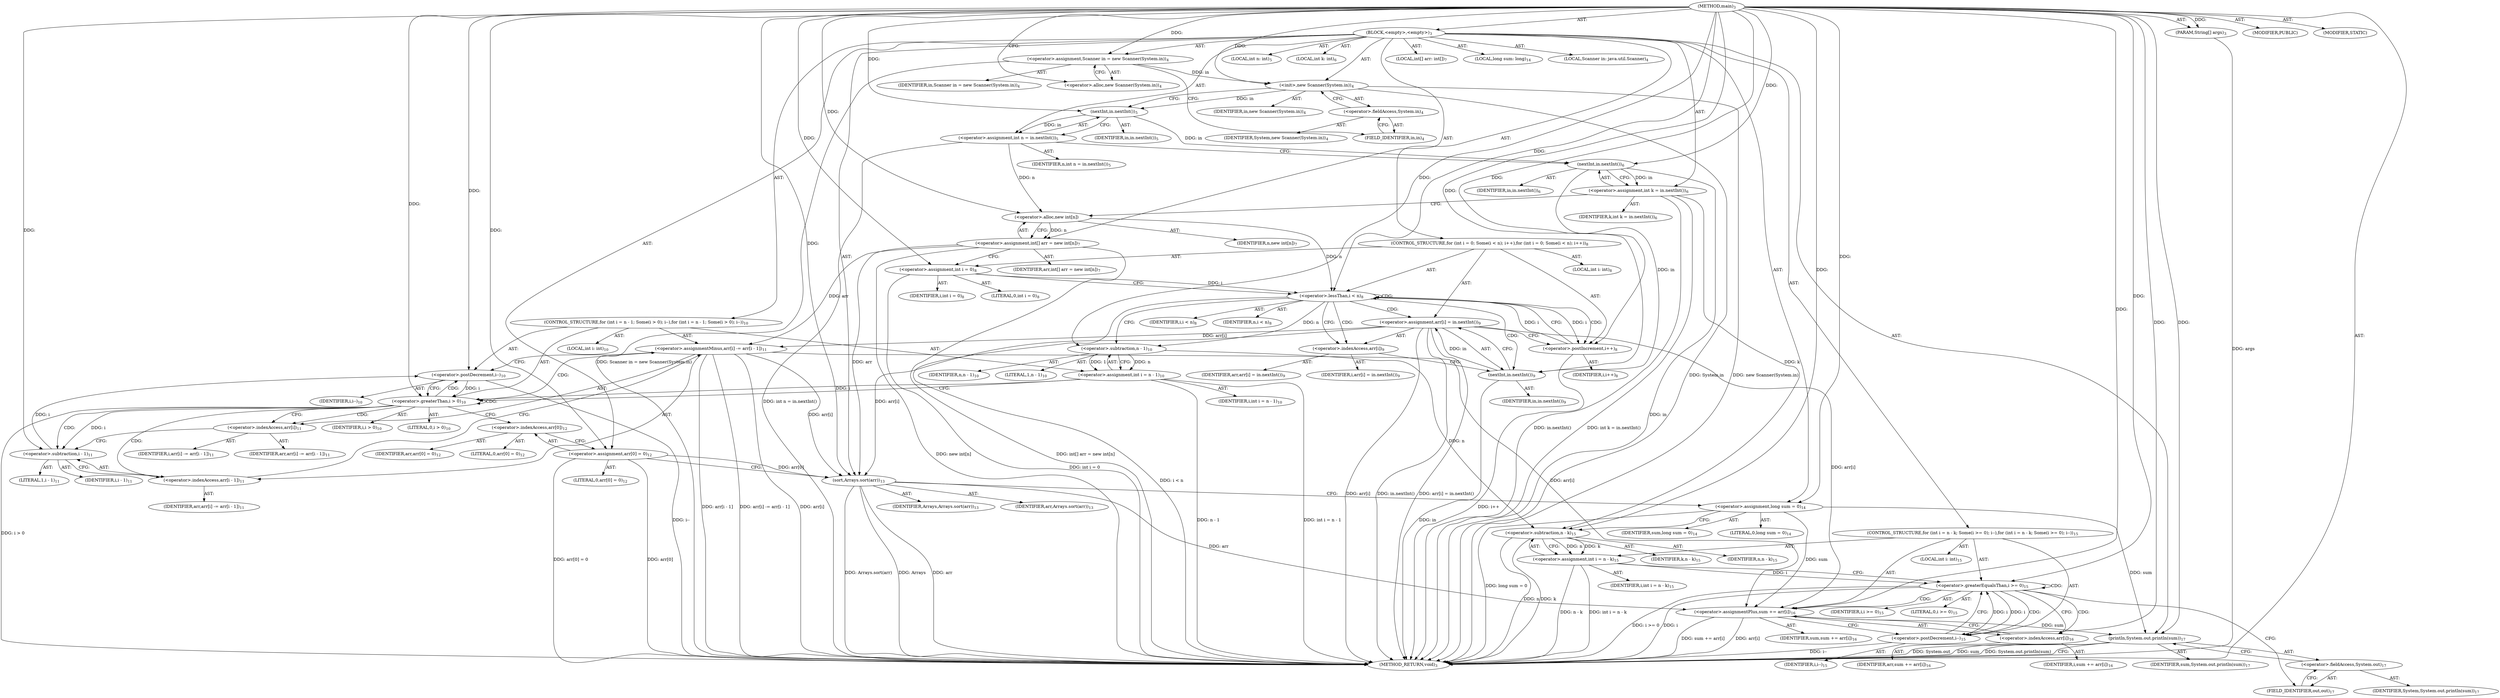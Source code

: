 digraph "main" {  
"19" [label = <(METHOD,main)<SUB>3</SUB>> ]
"20" [label = <(PARAM,String[] args)<SUB>3</SUB>> ]
"21" [label = <(BLOCK,&lt;empty&gt;,&lt;empty&gt;)<SUB>3</SUB>> ]
"4" [label = <(LOCAL,Scanner in: java.util.Scanner)<SUB>4</SUB>> ]
"22" [label = <(&lt;operator&gt;.assignment,Scanner in = new Scanner(System.in))<SUB>4</SUB>> ]
"23" [label = <(IDENTIFIER,in,Scanner in = new Scanner(System.in))<SUB>4</SUB>> ]
"24" [label = <(&lt;operator&gt;.alloc,new Scanner(System.in))<SUB>4</SUB>> ]
"25" [label = <(&lt;init&gt;,new Scanner(System.in))<SUB>4</SUB>> ]
"3" [label = <(IDENTIFIER,in,new Scanner(System.in))<SUB>4</SUB>> ]
"26" [label = <(&lt;operator&gt;.fieldAccess,System.in)<SUB>4</SUB>> ]
"27" [label = <(IDENTIFIER,System,new Scanner(System.in))<SUB>4</SUB>> ]
"28" [label = <(FIELD_IDENTIFIER,in,in)<SUB>4</SUB>> ]
"29" [label = <(LOCAL,int n: int)<SUB>5</SUB>> ]
"30" [label = <(&lt;operator&gt;.assignment,int n = in.nextInt())<SUB>5</SUB>> ]
"31" [label = <(IDENTIFIER,n,int n = in.nextInt())<SUB>5</SUB>> ]
"32" [label = <(nextInt,in.nextInt())<SUB>5</SUB>> ]
"33" [label = <(IDENTIFIER,in,in.nextInt())<SUB>5</SUB>> ]
"34" [label = <(LOCAL,int k: int)<SUB>6</SUB>> ]
"35" [label = <(&lt;operator&gt;.assignment,int k = in.nextInt())<SUB>6</SUB>> ]
"36" [label = <(IDENTIFIER,k,int k = in.nextInt())<SUB>6</SUB>> ]
"37" [label = <(nextInt,in.nextInt())<SUB>6</SUB>> ]
"38" [label = <(IDENTIFIER,in,in.nextInt())<SUB>6</SUB>> ]
"39" [label = <(LOCAL,int[] arr: int[])<SUB>7</SUB>> ]
"40" [label = <(&lt;operator&gt;.assignment,int[] arr = new int[n])<SUB>7</SUB>> ]
"41" [label = <(IDENTIFIER,arr,int[] arr = new int[n])<SUB>7</SUB>> ]
"42" [label = <(&lt;operator&gt;.alloc,new int[n])> ]
"43" [label = <(IDENTIFIER,n,new int[n])<SUB>7</SUB>> ]
"44" [label = <(CONTROL_STRUCTURE,for (int i = 0; Some(i &lt; n); i++),for (int i = 0; Some(i &lt; n); i++))<SUB>8</SUB>> ]
"45" [label = <(LOCAL,int i: int)<SUB>8</SUB>> ]
"46" [label = <(&lt;operator&gt;.assignment,int i = 0)<SUB>8</SUB>> ]
"47" [label = <(IDENTIFIER,i,int i = 0)<SUB>8</SUB>> ]
"48" [label = <(LITERAL,0,int i = 0)<SUB>8</SUB>> ]
"49" [label = <(&lt;operator&gt;.lessThan,i &lt; n)<SUB>8</SUB>> ]
"50" [label = <(IDENTIFIER,i,i &lt; n)<SUB>8</SUB>> ]
"51" [label = <(IDENTIFIER,n,i &lt; n)<SUB>8</SUB>> ]
"52" [label = <(&lt;operator&gt;.postIncrement,i++)<SUB>8</SUB>> ]
"53" [label = <(IDENTIFIER,i,i++)<SUB>8</SUB>> ]
"54" [label = <(&lt;operator&gt;.assignment,arr[i] = in.nextInt())<SUB>9</SUB>> ]
"55" [label = <(&lt;operator&gt;.indexAccess,arr[i])<SUB>9</SUB>> ]
"56" [label = <(IDENTIFIER,arr,arr[i] = in.nextInt())<SUB>9</SUB>> ]
"57" [label = <(IDENTIFIER,i,arr[i] = in.nextInt())<SUB>9</SUB>> ]
"58" [label = <(nextInt,in.nextInt())<SUB>9</SUB>> ]
"59" [label = <(IDENTIFIER,in,in.nextInt())<SUB>9</SUB>> ]
"60" [label = <(CONTROL_STRUCTURE,for (int i = n - 1; Some(i &gt; 0); i--),for (int i = n - 1; Some(i &gt; 0); i--))<SUB>10</SUB>> ]
"61" [label = <(LOCAL,int i: int)<SUB>10</SUB>> ]
"62" [label = <(&lt;operator&gt;.assignment,int i = n - 1)<SUB>10</SUB>> ]
"63" [label = <(IDENTIFIER,i,int i = n - 1)<SUB>10</SUB>> ]
"64" [label = <(&lt;operator&gt;.subtraction,n - 1)<SUB>10</SUB>> ]
"65" [label = <(IDENTIFIER,n,n - 1)<SUB>10</SUB>> ]
"66" [label = <(LITERAL,1,n - 1)<SUB>10</SUB>> ]
"67" [label = <(&lt;operator&gt;.greaterThan,i &gt; 0)<SUB>10</SUB>> ]
"68" [label = <(IDENTIFIER,i,i &gt; 0)<SUB>10</SUB>> ]
"69" [label = <(LITERAL,0,i &gt; 0)<SUB>10</SUB>> ]
"70" [label = <(&lt;operator&gt;.postDecrement,i--)<SUB>10</SUB>> ]
"71" [label = <(IDENTIFIER,i,i--)<SUB>10</SUB>> ]
"72" [label = <(&lt;operator&gt;.assignmentMinus,arr[i] -= arr[i - 1])<SUB>11</SUB>> ]
"73" [label = <(&lt;operator&gt;.indexAccess,arr[i])<SUB>11</SUB>> ]
"74" [label = <(IDENTIFIER,arr,arr[i] -= arr[i - 1])<SUB>11</SUB>> ]
"75" [label = <(IDENTIFIER,i,arr[i] -= arr[i - 1])<SUB>11</SUB>> ]
"76" [label = <(&lt;operator&gt;.indexAccess,arr[i - 1])<SUB>11</SUB>> ]
"77" [label = <(IDENTIFIER,arr,arr[i] -= arr[i - 1])<SUB>11</SUB>> ]
"78" [label = <(&lt;operator&gt;.subtraction,i - 1)<SUB>11</SUB>> ]
"79" [label = <(IDENTIFIER,i,i - 1)<SUB>11</SUB>> ]
"80" [label = <(LITERAL,1,i - 1)<SUB>11</SUB>> ]
"81" [label = <(&lt;operator&gt;.assignment,arr[0] = 0)<SUB>12</SUB>> ]
"82" [label = <(&lt;operator&gt;.indexAccess,arr[0])<SUB>12</SUB>> ]
"83" [label = <(IDENTIFIER,arr,arr[0] = 0)<SUB>12</SUB>> ]
"84" [label = <(LITERAL,0,arr[0] = 0)<SUB>12</SUB>> ]
"85" [label = <(LITERAL,0,arr[0] = 0)<SUB>12</SUB>> ]
"86" [label = <(sort,Arrays.sort(arr))<SUB>13</SUB>> ]
"87" [label = <(IDENTIFIER,Arrays,Arrays.sort(arr))<SUB>13</SUB>> ]
"88" [label = <(IDENTIFIER,arr,Arrays.sort(arr))<SUB>13</SUB>> ]
"89" [label = <(LOCAL,long sum: long)<SUB>14</SUB>> ]
"90" [label = <(&lt;operator&gt;.assignment,long sum = 0)<SUB>14</SUB>> ]
"91" [label = <(IDENTIFIER,sum,long sum = 0)<SUB>14</SUB>> ]
"92" [label = <(LITERAL,0,long sum = 0)<SUB>14</SUB>> ]
"93" [label = <(CONTROL_STRUCTURE,for (int i = n - k; Some(i &gt;= 0); i--),for (int i = n - k; Some(i &gt;= 0); i--))<SUB>15</SUB>> ]
"94" [label = <(LOCAL,int i: int)<SUB>15</SUB>> ]
"95" [label = <(&lt;operator&gt;.assignment,int i = n - k)<SUB>15</SUB>> ]
"96" [label = <(IDENTIFIER,i,int i = n - k)<SUB>15</SUB>> ]
"97" [label = <(&lt;operator&gt;.subtraction,n - k)<SUB>15</SUB>> ]
"98" [label = <(IDENTIFIER,n,n - k)<SUB>15</SUB>> ]
"99" [label = <(IDENTIFIER,k,n - k)<SUB>15</SUB>> ]
"100" [label = <(&lt;operator&gt;.greaterEqualsThan,i &gt;= 0)<SUB>15</SUB>> ]
"101" [label = <(IDENTIFIER,i,i &gt;= 0)<SUB>15</SUB>> ]
"102" [label = <(LITERAL,0,i &gt;= 0)<SUB>15</SUB>> ]
"103" [label = <(&lt;operator&gt;.postDecrement,i--)<SUB>15</SUB>> ]
"104" [label = <(IDENTIFIER,i,i--)<SUB>15</SUB>> ]
"105" [label = <(&lt;operator&gt;.assignmentPlus,sum += arr[i])<SUB>16</SUB>> ]
"106" [label = <(IDENTIFIER,sum,sum += arr[i])<SUB>16</SUB>> ]
"107" [label = <(&lt;operator&gt;.indexAccess,arr[i])<SUB>16</SUB>> ]
"108" [label = <(IDENTIFIER,arr,sum += arr[i])<SUB>16</SUB>> ]
"109" [label = <(IDENTIFIER,i,sum += arr[i])<SUB>16</SUB>> ]
"110" [label = <(println,System.out.println(sum))<SUB>17</SUB>> ]
"111" [label = <(&lt;operator&gt;.fieldAccess,System.out)<SUB>17</SUB>> ]
"112" [label = <(IDENTIFIER,System,System.out.println(sum))<SUB>17</SUB>> ]
"113" [label = <(FIELD_IDENTIFIER,out,out)<SUB>17</SUB>> ]
"114" [label = <(IDENTIFIER,sum,System.out.println(sum))<SUB>17</SUB>> ]
"115" [label = <(MODIFIER,PUBLIC)> ]
"116" [label = <(MODIFIER,STATIC)> ]
"117" [label = <(METHOD_RETURN,void)<SUB>3</SUB>> ]
  "19" -> "20"  [ label = "AST: "] 
  "19" -> "21"  [ label = "AST: "] 
  "19" -> "115"  [ label = "AST: "] 
  "19" -> "116"  [ label = "AST: "] 
  "19" -> "117"  [ label = "AST: "] 
  "21" -> "4"  [ label = "AST: "] 
  "21" -> "22"  [ label = "AST: "] 
  "21" -> "25"  [ label = "AST: "] 
  "21" -> "29"  [ label = "AST: "] 
  "21" -> "30"  [ label = "AST: "] 
  "21" -> "34"  [ label = "AST: "] 
  "21" -> "35"  [ label = "AST: "] 
  "21" -> "39"  [ label = "AST: "] 
  "21" -> "40"  [ label = "AST: "] 
  "21" -> "44"  [ label = "AST: "] 
  "21" -> "60"  [ label = "AST: "] 
  "21" -> "81"  [ label = "AST: "] 
  "21" -> "86"  [ label = "AST: "] 
  "21" -> "89"  [ label = "AST: "] 
  "21" -> "90"  [ label = "AST: "] 
  "21" -> "93"  [ label = "AST: "] 
  "21" -> "110"  [ label = "AST: "] 
  "22" -> "23"  [ label = "AST: "] 
  "22" -> "24"  [ label = "AST: "] 
  "25" -> "3"  [ label = "AST: "] 
  "25" -> "26"  [ label = "AST: "] 
  "26" -> "27"  [ label = "AST: "] 
  "26" -> "28"  [ label = "AST: "] 
  "30" -> "31"  [ label = "AST: "] 
  "30" -> "32"  [ label = "AST: "] 
  "32" -> "33"  [ label = "AST: "] 
  "35" -> "36"  [ label = "AST: "] 
  "35" -> "37"  [ label = "AST: "] 
  "37" -> "38"  [ label = "AST: "] 
  "40" -> "41"  [ label = "AST: "] 
  "40" -> "42"  [ label = "AST: "] 
  "42" -> "43"  [ label = "AST: "] 
  "44" -> "45"  [ label = "AST: "] 
  "44" -> "46"  [ label = "AST: "] 
  "44" -> "49"  [ label = "AST: "] 
  "44" -> "52"  [ label = "AST: "] 
  "44" -> "54"  [ label = "AST: "] 
  "46" -> "47"  [ label = "AST: "] 
  "46" -> "48"  [ label = "AST: "] 
  "49" -> "50"  [ label = "AST: "] 
  "49" -> "51"  [ label = "AST: "] 
  "52" -> "53"  [ label = "AST: "] 
  "54" -> "55"  [ label = "AST: "] 
  "54" -> "58"  [ label = "AST: "] 
  "55" -> "56"  [ label = "AST: "] 
  "55" -> "57"  [ label = "AST: "] 
  "58" -> "59"  [ label = "AST: "] 
  "60" -> "61"  [ label = "AST: "] 
  "60" -> "62"  [ label = "AST: "] 
  "60" -> "67"  [ label = "AST: "] 
  "60" -> "70"  [ label = "AST: "] 
  "60" -> "72"  [ label = "AST: "] 
  "62" -> "63"  [ label = "AST: "] 
  "62" -> "64"  [ label = "AST: "] 
  "64" -> "65"  [ label = "AST: "] 
  "64" -> "66"  [ label = "AST: "] 
  "67" -> "68"  [ label = "AST: "] 
  "67" -> "69"  [ label = "AST: "] 
  "70" -> "71"  [ label = "AST: "] 
  "72" -> "73"  [ label = "AST: "] 
  "72" -> "76"  [ label = "AST: "] 
  "73" -> "74"  [ label = "AST: "] 
  "73" -> "75"  [ label = "AST: "] 
  "76" -> "77"  [ label = "AST: "] 
  "76" -> "78"  [ label = "AST: "] 
  "78" -> "79"  [ label = "AST: "] 
  "78" -> "80"  [ label = "AST: "] 
  "81" -> "82"  [ label = "AST: "] 
  "81" -> "85"  [ label = "AST: "] 
  "82" -> "83"  [ label = "AST: "] 
  "82" -> "84"  [ label = "AST: "] 
  "86" -> "87"  [ label = "AST: "] 
  "86" -> "88"  [ label = "AST: "] 
  "90" -> "91"  [ label = "AST: "] 
  "90" -> "92"  [ label = "AST: "] 
  "93" -> "94"  [ label = "AST: "] 
  "93" -> "95"  [ label = "AST: "] 
  "93" -> "100"  [ label = "AST: "] 
  "93" -> "103"  [ label = "AST: "] 
  "93" -> "105"  [ label = "AST: "] 
  "95" -> "96"  [ label = "AST: "] 
  "95" -> "97"  [ label = "AST: "] 
  "97" -> "98"  [ label = "AST: "] 
  "97" -> "99"  [ label = "AST: "] 
  "100" -> "101"  [ label = "AST: "] 
  "100" -> "102"  [ label = "AST: "] 
  "103" -> "104"  [ label = "AST: "] 
  "105" -> "106"  [ label = "AST: "] 
  "105" -> "107"  [ label = "AST: "] 
  "107" -> "108"  [ label = "AST: "] 
  "107" -> "109"  [ label = "AST: "] 
  "110" -> "111"  [ label = "AST: "] 
  "110" -> "114"  [ label = "AST: "] 
  "111" -> "112"  [ label = "AST: "] 
  "111" -> "113"  [ label = "AST: "] 
  "22" -> "28"  [ label = "CFG: "] 
  "25" -> "32"  [ label = "CFG: "] 
  "30" -> "37"  [ label = "CFG: "] 
  "35" -> "42"  [ label = "CFG: "] 
  "40" -> "46"  [ label = "CFG: "] 
  "81" -> "86"  [ label = "CFG: "] 
  "86" -> "90"  [ label = "CFG: "] 
  "90" -> "97"  [ label = "CFG: "] 
  "110" -> "117"  [ label = "CFG: "] 
  "24" -> "22"  [ label = "CFG: "] 
  "26" -> "25"  [ label = "CFG: "] 
  "32" -> "30"  [ label = "CFG: "] 
  "37" -> "35"  [ label = "CFG: "] 
  "42" -> "40"  [ label = "CFG: "] 
  "46" -> "49"  [ label = "CFG: "] 
  "49" -> "55"  [ label = "CFG: "] 
  "49" -> "64"  [ label = "CFG: "] 
  "52" -> "49"  [ label = "CFG: "] 
  "54" -> "52"  [ label = "CFG: "] 
  "62" -> "67"  [ label = "CFG: "] 
  "67" -> "73"  [ label = "CFG: "] 
  "67" -> "82"  [ label = "CFG: "] 
  "70" -> "67"  [ label = "CFG: "] 
  "72" -> "70"  [ label = "CFG: "] 
  "82" -> "81"  [ label = "CFG: "] 
  "95" -> "100"  [ label = "CFG: "] 
  "100" -> "107"  [ label = "CFG: "] 
  "100" -> "113"  [ label = "CFG: "] 
  "103" -> "100"  [ label = "CFG: "] 
  "105" -> "103"  [ label = "CFG: "] 
  "111" -> "110"  [ label = "CFG: "] 
  "28" -> "26"  [ label = "CFG: "] 
  "55" -> "58"  [ label = "CFG: "] 
  "58" -> "54"  [ label = "CFG: "] 
  "64" -> "62"  [ label = "CFG: "] 
  "73" -> "78"  [ label = "CFG: "] 
  "76" -> "72"  [ label = "CFG: "] 
  "97" -> "95"  [ label = "CFG: "] 
  "107" -> "105"  [ label = "CFG: "] 
  "113" -> "111"  [ label = "CFG: "] 
  "78" -> "76"  [ label = "CFG: "] 
  "19" -> "24"  [ label = "CFG: "] 
  "20" -> "117"  [ label = "DDG: args"] 
  "22" -> "117"  [ label = "DDG: Scanner in = new Scanner(System.in)"] 
  "25" -> "117"  [ label = "DDG: System.in"] 
  "25" -> "117"  [ label = "DDG: new Scanner(System.in)"] 
  "30" -> "117"  [ label = "DDG: int n = in.nextInt()"] 
  "37" -> "117"  [ label = "DDG: in"] 
  "35" -> "117"  [ label = "DDG: in.nextInt()"] 
  "35" -> "117"  [ label = "DDG: int k = in.nextInt()"] 
  "40" -> "117"  [ label = "DDG: new int[n]"] 
  "40" -> "117"  [ label = "DDG: int[] arr = new int[n]"] 
  "46" -> "117"  [ label = "DDG: int i = 0"] 
  "49" -> "117"  [ label = "DDG: i &lt; n"] 
  "62" -> "117"  [ label = "DDG: n - 1"] 
  "62" -> "117"  [ label = "DDG: int i = n - 1"] 
  "67" -> "117"  [ label = "DDG: i &gt; 0"] 
  "81" -> "117"  [ label = "DDG: arr[0]"] 
  "81" -> "117"  [ label = "DDG: arr[0] = 0"] 
  "86" -> "117"  [ label = "DDG: arr"] 
  "86" -> "117"  [ label = "DDG: Arrays.sort(arr)"] 
  "90" -> "117"  [ label = "DDG: long sum = 0"] 
  "97" -> "117"  [ label = "DDG: n"] 
  "97" -> "117"  [ label = "DDG: k"] 
  "95" -> "117"  [ label = "DDG: n - k"] 
  "95" -> "117"  [ label = "DDG: int i = n - k"] 
  "100" -> "117"  [ label = "DDG: i"] 
  "100" -> "117"  [ label = "DDG: i &gt;= 0"] 
  "110" -> "117"  [ label = "DDG: System.out"] 
  "110" -> "117"  [ label = "DDG: sum"] 
  "110" -> "117"  [ label = "DDG: System.out.println(sum)"] 
  "105" -> "117"  [ label = "DDG: arr[i]"] 
  "105" -> "117"  [ label = "DDG: sum += arr[i]"] 
  "103" -> "117"  [ label = "DDG: i--"] 
  "72" -> "117"  [ label = "DDG: arr[i]"] 
  "72" -> "117"  [ label = "DDG: arr[i - 1]"] 
  "72" -> "117"  [ label = "DDG: arr[i] -= arr[i - 1]"] 
  "70" -> "117"  [ label = "DDG: i--"] 
  "54" -> "117"  [ label = "DDG: arr[i]"] 
  "58" -> "117"  [ label = "DDG: in"] 
  "54" -> "117"  [ label = "DDG: in.nextInt()"] 
  "54" -> "117"  [ label = "DDG: arr[i] = in.nextInt()"] 
  "52" -> "117"  [ label = "DDG: i++"] 
  "86" -> "117"  [ label = "DDG: Arrays"] 
  "19" -> "20"  [ label = "DDG: "] 
  "19" -> "22"  [ label = "DDG: "] 
  "32" -> "30"  [ label = "DDG: in"] 
  "37" -> "35"  [ label = "DDG: in"] 
  "42" -> "40"  [ label = "DDG: n"] 
  "19" -> "81"  [ label = "DDG: "] 
  "19" -> "90"  [ label = "DDG: "] 
  "22" -> "25"  [ label = "DDG: in"] 
  "19" -> "25"  [ label = "DDG: "] 
  "19" -> "46"  [ label = "DDG: "] 
  "58" -> "54"  [ label = "DDG: in"] 
  "64" -> "62"  [ label = "DDG: n"] 
  "64" -> "62"  [ label = "DDG: 1"] 
  "40" -> "72"  [ label = "DDG: arr"] 
  "19" -> "86"  [ label = "DDG: "] 
  "40" -> "86"  [ label = "DDG: arr"] 
  "81" -> "86"  [ label = "DDG: arr[0]"] 
  "72" -> "86"  [ label = "DDG: arr[i]"] 
  "54" -> "86"  [ label = "DDG: arr[i]"] 
  "97" -> "95"  [ label = "DDG: n"] 
  "97" -> "95"  [ label = "DDG: k"] 
  "86" -> "105"  [ label = "DDG: arr"] 
  "72" -> "105"  [ label = "DDG: arr[i]"] 
  "54" -> "105"  [ label = "DDG: arr[i]"] 
  "90" -> "110"  [ label = "DDG: sum"] 
  "105" -> "110"  [ label = "DDG: sum"] 
  "19" -> "110"  [ label = "DDG: "] 
  "25" -> "32"  [ label = "DDG: in"] 
  "19" -> "32"  [ label = "DDG: "] 
  "32" -> "37"  [ label = "DDG: in"] 
  "19" -> "37"  [ label = "DDG: "] 
  "30" -> "42"  [ label = "DDG: n"] 
  "19" -> "42"  [ label = "DDG: "] 
  "46" -> "49"  [ label = "DDG: i"] 
  "52" -> "49"  [ label = "DDG: i"] 
  "19" -> "49"  [ label = "DDG: "] 
  "42" -> "49"  [ label = "DDG: n"] 
  "49" -> "52"  [ label = "DDG: i"] 
  "19" -> "52"  [ label = "DDG: "] 
  "62" -> "67"  [ label = "DDG: i"] 
  "70" -> "67"  [ label = "DDG: i"] 
  "19" -> "67"  [ label = "DDG: "] 
  "78" -> "70"  [ label = "DDG: i"] 
  "19" -> "70"  [ label = "DDG: "] 
  "54" -> "72"  [ label = "DDG: arr[i]"] 
  "95" -> "100"  [ label = "DDG: i"] 
  "103" -> "100"  [ label = "DDG: i"] 
  "19" -> "100"  [ label = "DDG: "] 
  "100" -> "103"  [ label = "DDG: i"] 
  "19" -> "103"  [ label = "DDG: "] 
  "90" -> "105"  [ label = "DDG: sum"] 
  "19" -> "105"  [ label = "DDG: "] 
  "37" -> "58"  [ label = "DDG: in"] 
  "19" -> "58"  [ label = "DDG: "] 
  "49" -> "64"  [ label = "DDG: n"] 
  "19" -> "64"  [ label = "DDG: "] 
  "64" -> "97"  [ label = "DDG: n"] 
  "19" -> "97"  [ label = "DDG: "] 
  "35" -> "97"  [ label = "DDG: k"] 
  "67" -> "78"  [ label = "DDG: i"] 
  "19" -> "78"  [ label = "DDG: "] 
  "49" -> "58"  [ label = "CDG: "] 
  "49" -> "49"  [ label = "CDG: "] 
  "49" -> "52"  [ label = "CDG: "] 
  "49" -> "55"  [ label = "CDG: "] 
  "49" -> "54"  [ label = "CDG: "] 
  "67" -> "73"  [ label = "CDG: "] 
  "67" -> "72"  [ label = "CDG: "] 
  "67" -> "67"  [ label = "CDG: "] 
  "67" -> "70"  [ label = "CDG: "] 
  "67" -> "76"  [ label = "CDG: "] 
  "67" -> "78"  [ label = "CDG: "] 
  "100" -> "107"  [ label = "CDG: "] 
  "100" -> "105"  [ label = "CDG: "] 
  "100" -> "100"  [ label = "CDG: "] 
  "100" -> "103"  [ label = "CDG: "] 
}

